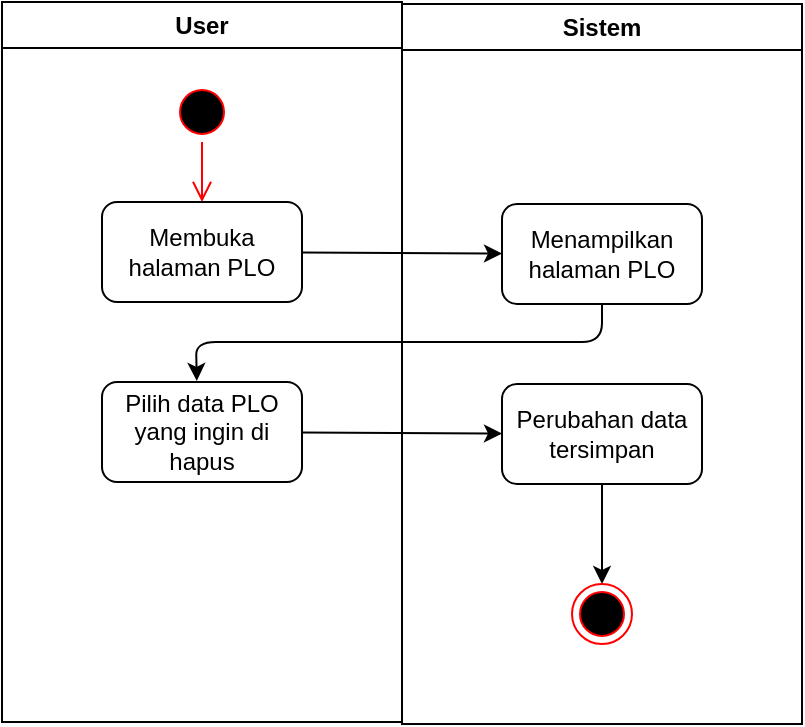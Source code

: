 <mxfile>
    <diagram id="ZniFzH25NhnQSn2HjZp7" name="Page-1">
        <mxGraphModel dx="1166" dy="406" grid="1" gridSize="10" guides="1" tooltips="1" connect="1" arrows="1" fold="1" page="1" pageScale="1" pageWidth="850" pageHeight="1100" math="0" shadow="0">
            <root>
                <mxCell id="0"/>
                <mxCell id="1" parent="0"/>
                <mxCell id="2" value="Sistem" style="swimlane;whiteSpace=wrap;html=1;" parent="1" vertex="1">
                    <mxGeometry x="280" y="81" width="200" height="360" as="geometry"/>
                </mxCell>
                <mxCell id="7" value="Menampilkan halaman PLO" style="rounded=1;whiteSpace=wrap;html=1;" parent="2" vertex="1">
                    <mxGeometry x="50" y="100" width="100" height="50" as="geometry"/>
                </mxCell>
                <mxCell id="16" value="" style="edgeStyle=none;html=1;" parent="2" source="11" target="15" edge="1">
                    <mxGeometry relative="1" as="geometry"/>
                </mxCell>
                <mxCell id="11" value="Perubahan data tersimpan" style="rounded=1;whiteSpace=wrap;html=1;" parent="2" vertex="1">
                    <mxGeometry x="50" y="190" width="100" height="50" as="geometry"/>
                </mxCell>
                <mxCell id="15" value="" style="ellipse;html=1;shape=endState;fillColor=#000000;strokeColor=#ff0000;" parent="2" vertex="1">
                    <mxGeometry x="85" y="290" width="30" height="30" as="geometry"/>
                </mxCell>
                <mxCell id="3" value="User" style="swimlane;whiteSpace=wrap;html=1;" parent="1" vertex="1">
                    <mxGeometry x="80" y="80" width="200" height="360" as="geometry"/>
                </mxCell>
                <mxCell id="4" value="" style="ellipse;html=1;shape=startState;fillColor=#000000;strokeColor=#ff0000;" parent="3" vertex="1">
                    <mxGeometry x="85" y="40" width="30" height="30" as="geometry"/>
                </mxCell>
                <mxCell id="5" value="" style="edgeStyle=orthogonalEdgeStyle;html=1;verticalAlign=bottom;endArrow=open;endSize=8;strokeColor=#ff0000;entryX=0.5;entryY=0;entryDx=0;entryDy=0;" parent="3" source="4" target="6" edge="1">
                    <mxGeometry relative="1" as="geometry">
                        <mxPoint x="100" y="130" as="targetPoint"/>
                    </mxGeometry>
                </mxCell>
                <mxCell id="6" value="Membuka halaman PLO" style="rounded=1;whiteSpace=wrap;html=1;" parent="3" vertex="1">
                    <mxGeometry x="50" y="100" width="100" height="50" as="geometry"/>
                </mxCell>
                <mxCell id="9" value="Pilih data PLO yang ingin di hapus" style="rounded=1;whiteSpace=wrap;html=1;" parent="3" vertex="1">
                    <mxGeometry x="50" y="190" width="100" height="50" as="geometry"/>
                </mxCell>
                <mxCell id="8" value="" style="edgeStyle=none;html=1;" parent="1" source="6" target="7" edge="1">
                    <mxGeometry relative="1" as="geometry"/>
                </mxCell>
                <mxCell id="10" value="" style="edgeStyle=none;html=1;entryX=0.474;entryY=-0.011;entryDx=0;entryDy=0;entryPerimeter=0;" parent="1" source="7" target="9" edge="1">
                    <mxGeometry relative="1" as="geometry">
                        <Array as="points">
                            <mxPoint x="380" y="250"/>
                            <mxPoint x="177" y="250"/>
                        </Array>
                    </mxGeometry>
                </mxCell>
                <mxCell id="12" value="" style="edgeStyle=none;html=1;" parent="1" source="9" target="11" edge="1">
                    <mxGeometry relative="1" as="geometry"/>
                </mxCell>
            </root>
        </mxGraphModel>
    </diagram>
</mxfile>